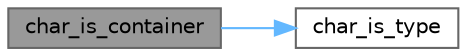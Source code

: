 digraph "char_is_container"
{
 // LATEX_PDF_SIZE
  bgcolor="transparent";
  edge [fontname=Helvetica,fontsize=10,labelfontname=Helvetica,labelfontsize=10];
  node [fontname=Helvetica,fontsize=10,shape=box,height=0.2,width=0.4];
  rankdir="LR";
  Node1 [id="Node000001",label="char_is_container",height=0.2,width=0.4,color="gray40", fillcolor="grey60", style="filled", fontcolor="black",tooltip=" "];
  Node1 -> Node2 [id="edge1_Node000001_Node000002",color="steelblue1",style="solid",tooltip=" "];
  Node2 [id="Node000002",label="char_is_type",height=0.2,width=0.4,color="grey40", fillcolor="white", style="filled",URL="$yyjson_8c.html#a92720506373a97d8d6f198ea37ce3cb1",tooltip=" "];
}
